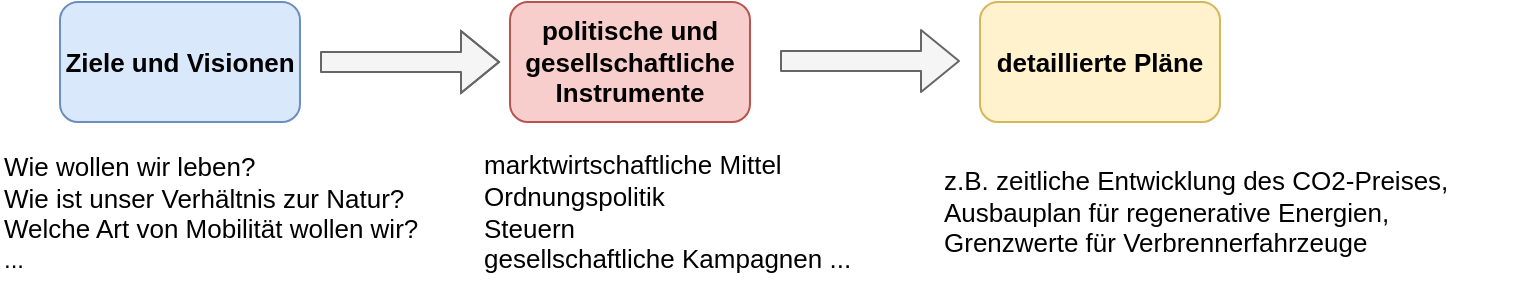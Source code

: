 <mxfile version="14.5.4" type="device"><diagram id="PmeFbSizRmiEg_plFU2m" name="Page-1"><mxGraphModel dx="1588" dy="933" grid="1" gridSize="10" guides="1" tooltips="1" connect="1" arrows="1" fold="1" page="1" pageScale="1" pageWidth="850" pageHeight="1100" math="0" shadow="0"><root><mxCell id="0"/><mxCell id="1" parent="0"/><mxCell id="1sceJ4uied_6ft4hAGb8-1" value="&lt;font style=&quot;font-size: 13px&quot;&gt;&lt;b&gt;&lt;font style=&quot;font-size: 13px&quot;&gt;Ziele und Visionen&lt;/font&gt;&lt;/b&gt;&lt;/font&gt;" style="rounded=1;whiteSpace=wrap;html=1;fillColor=#dae8fc;strokeColor=#6c8ebf;" vertex="1" parent="1"><mxGeometry x="80" y="100" width="120" height="60" as="geometry"/></mxCell><mxCell id="1sceJ4uied_6ft4hAGb8-2" value="&lt;font style=&quot;font-size: 13px&quot;&gt;&lt;b&gt;&lt;font style=&quot;font-size: 13px&quot;&gt;politische und gesellschaftliche Instrumente&lt;/font&gt;&lt;/b&gt;&lt;/font&gt;" style="rounded=1;whiteSpace=wrap;html=1;fillColor=#f8cecc;strokeColor=#b85450;" vertex="1" parent="1"><mxGeometry x="305" y="100" width="120" height="60" as="geometry"/></mxCell><mxCell id="1sceJ4uied_6ft4hAGb8-3" value="&lt;font style=&quot;font-size: 13px&quot;&gt;&lt;b&gt;&lt;font style=&quot;font-size: 13px&quot;&gt;detaillierte Pläne&lt;/font&gt;&lt;/b&gt;&lt;/font&gt;" style="rounded=1;whiteSpace=wrap;html=1;fillColor=#fff2cc;strokeColor=#d6b656;" vertex="1" parent="1"><mxGeometry x="540" y="100" width="120" height="60" as="geometry"/></mxCell><mxCell id="1sceJ4uied_6ft4hAGb8-4" value="" style="shape=flexArrow;endArrow=classic;html=1;fillColor=#f5f5f5;strokeColor=#666666;" edge="1" parent="1"><mxGeometry width="50" height="50" relative="1" as="geometry"><mxPoint x="210" y="130" as="sourcePoint"/><mxPoint x="300" y="130" as="targetPoint"/><Array as="points"><mxPoint x="230" y="130"/></Array></mxGeometry></mxCell><mxCell id="1sceJ4uied_6ft4hAGb8-5" value="" style="shape=flexArrow;endArrow=classic;html=1;fillColor=#f5f5f5;strokeColor=#666666;" edge="1" parent="1"><mxGeometry width="50" height="50" relative="1" as="geometry"><mxPoint x="440" y="129.5" as="sourcePoint"/><mxPoint x="530" y="129.5" as="targetPoint"/></mxGeometry></mxCell><mxCell id="1sceJ4uied_6ft4hAGb8-6" value="&lt;div style=&quot;font-size: 13px&quot;&gt;&lt;font style=&quot;font-size: 13px&quot;&gt;Wie wollen wir leben?&lt;/font&gt;&lt;/div&gt;&lt;div style=&quot;font-size: 13px&quot;&gt;&lt;font style=&quot;font-size: 13px&quot;&gt;Wie ist unser Verhältnis zur Natur?&lt;br&gt;&lt;/font&gt;&lt;/div&gt;&lt;div style=&quot;font-size: 13px&quot;&gt;&lt;font style=&quot;font-size: 13px&quot;&gt;Welche Art von Mobilität wollen wir?&lt;br&gt;&lt;/font&gt;&lt;/div&gt;&lt;div&gt;...&lt;br&gt;&lt;/div&gt;" style="text;html=1;strokeColor=none;fillColor=none;align=left;verticalAlign=middle;whiteSpace=wrap;rounded=0;" vertex="1" parent="1"><mxGeometry x="50" y="185" width="220" height="40" as="geometry"/></mxCell><mxCell id="1sceJ4uied_6ft4hAGb8-9" value="&lt;div style=&quot;font-size: 13px&quot;&gt;&lt;font style=&quot;font-size: 13px&quot;&gt;marktwirtschaftliche Mittel&lt;/font&gt;&lt;/div&gt;&lt;div style=&quot;font-size: 13px&quot;&gt;&lt;font style=&quot;font-size: 13px&quot;&gt;Ordnungspolitik&lt;/font&gt;&lt;/div&gt;&lt;div style=&quot;font-size: 13px&quot;&gt;&lt;font style=&quot;font-size: 13px&quot;&gt;Steuern&lt;/font&gt;&lt;/div&gt;&lt;div style=&quot;font-size: 13px&quot;&gt;&lt;font style=&quot;font-size: 13px&quot;&gt;gesellschaftliche Kampagnen ...&lt;br&gt;&lt;/font&gt;&lt;/div&gt;" style="text;html=1;strokeColor=none;fillColor=none;align=left;verticalAlign=middle;whiteSpace=wrap;rounded=0;" vertex="1" parent="1"><mxGeometry x="290" y="160" width="210" height="90" as="geometry"/></mxCell><mxCell id="1sceJ4uied_6ft4hAGb8-10" value="&lt;div style=&quot;font-size: 13px&quot;&gt;z.B. zeitliche Entwicklung des CO2-Preises, Ausbauplan für regenerative Energien, Grenzwerte für Verbrennerfahrzeuge&lt;br&gt;&lt;/div&gt;" style="text;html=1;strokeColor=none;fillColor=none;align=left;verticalAlign=middle;whiteSpace=wrap;rounded=0;" vertex="1" parent="1"><mxGeometry x="520" y="160" width="290" height="90" as="geometry"/></mxCell></root></mxGraphModel></diagram></mxfile>